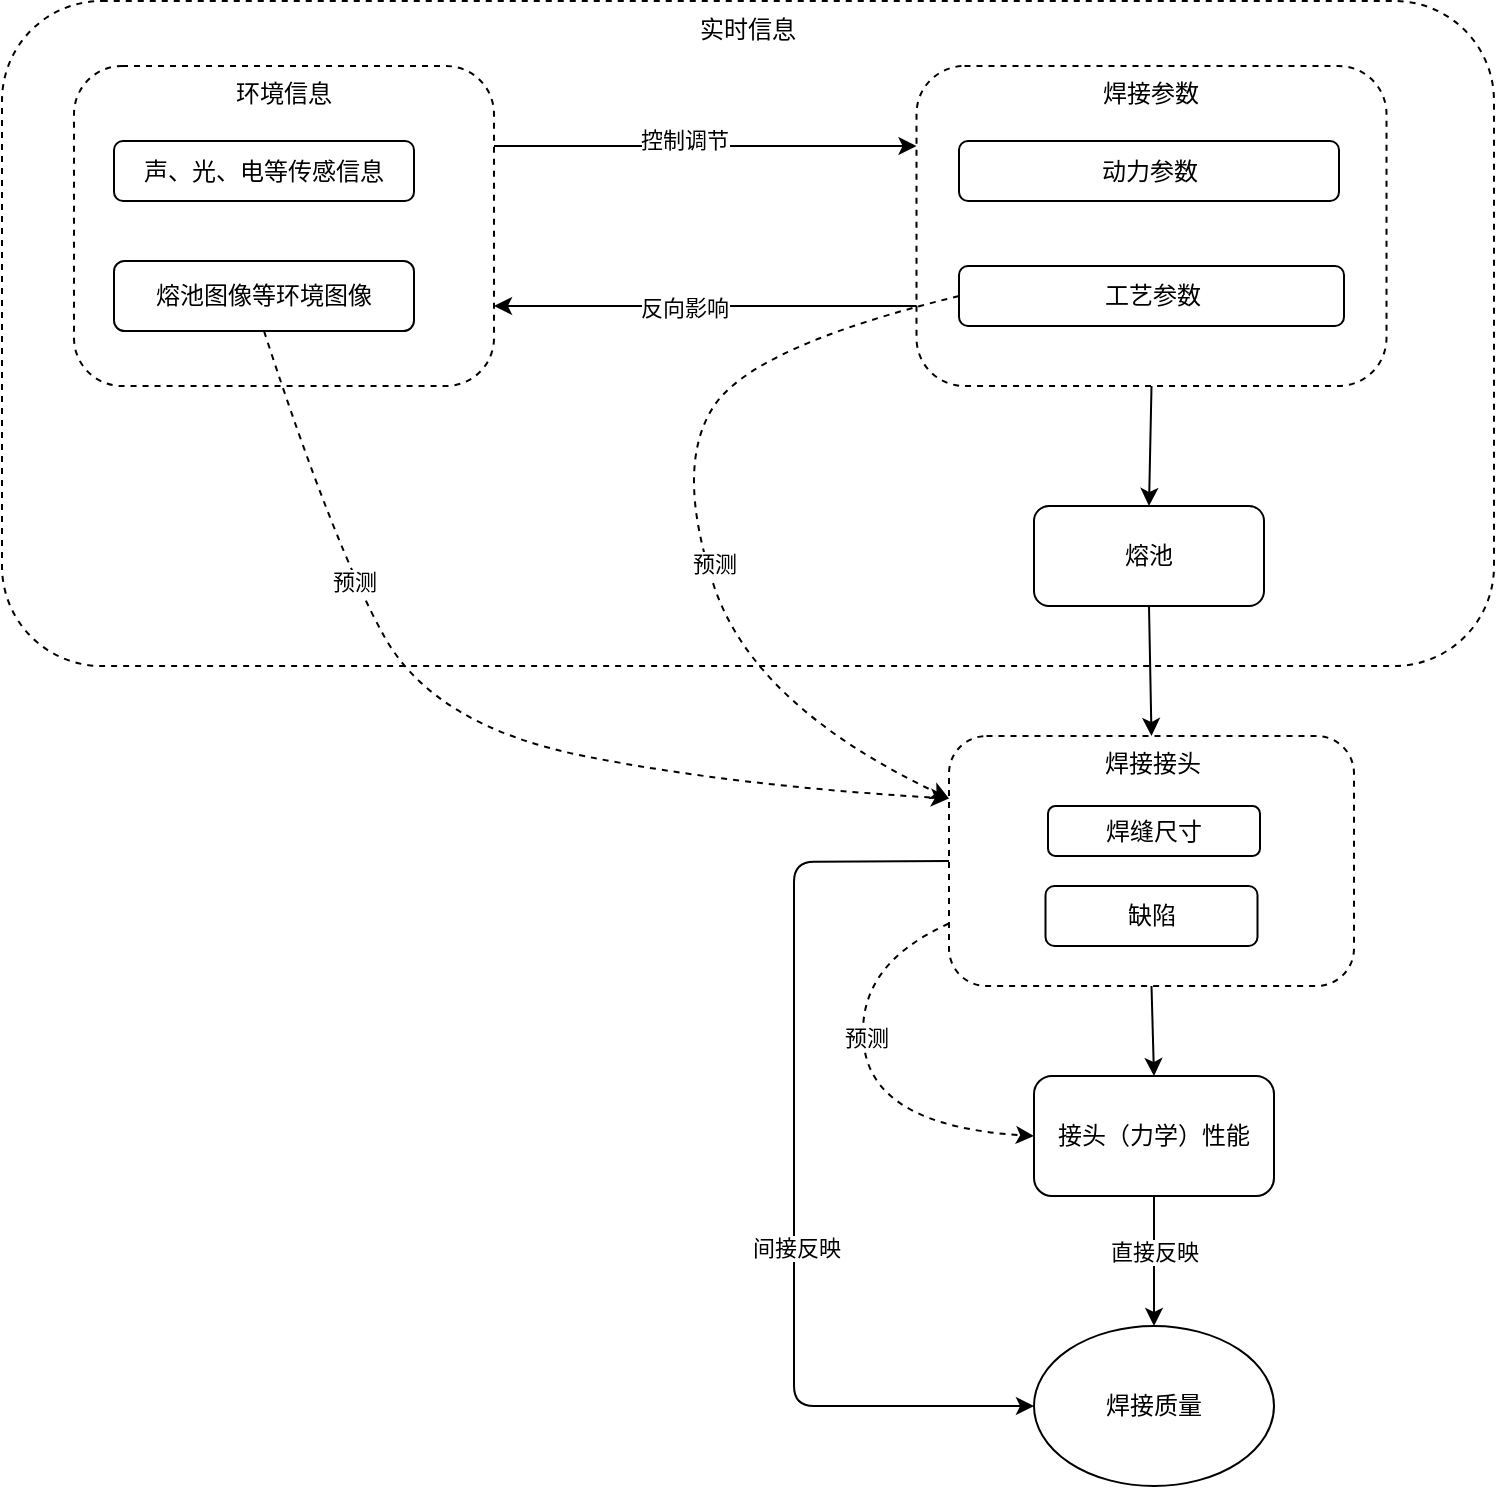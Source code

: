 <mxfile version="13.1.3" type="device"><diagram id="C5RBs43oDa-KdzZeNtuy" name="Page-1"><mxGraphModel dx="1422" dy="745" grid="1" gridSize="10" guides="1" tooltips="1" connect="1" arrows="1" fold="1" page="1" pageScale="1" pageWidth="827" pageHeight="1169" math="0" shadow="0"><root><mxCell id="WIyWlLk6GJQsqaUBKTNV-0"/><mxCell id="WIyWlLk6GJQsqaUBKTNV-1" parent="WIyWlLk6GJQsqaUBKTNV-0"/><mxCell id="bJIwetjEtn-qmeGmbCKO-25" value="实时信息" style="rounded=1;whiteSpace=wrap;html=1;horizontal=1;verticalAlign=top;labelBackgroundColor=none;labelBorderColor=none;gradientColor=none;fillColor=#ffffff;dashed=1;" parent="WIyWlLk6GJQsqaUBKTNV-1" vertex="1"><mxGeometry x="44" y="17.5" width="746" height="332.5" as="geometry"/></mxCell><mxCell id="WIyWlLk6GJQsqaUBKTNV-3" value="环境信息" style="rounded=1;whiteSpace=wrap;html=1;fontSize=12;glass=0;strokeWidth=1;shadow=0;dashed=1;horizontal=1;verticalAlign=top;" parent="WIyWlLk6GJQsqaUBKTNV-1" vertex="1"><mxGeometry x="80" y="50" width="210" height="160" as="geometry"/></mxCell><mxCell id="bJIwetjEtn-qmeGmbCKO-0" value="焊接参数" style="rounded=1;whiteSpace=wrap;html=1;shadow=0;strokeWidth=1;glass=0;dashed=1;horizontal=1;verticalAlign=top;" parent="WIyWlLk6GJQsqaUBKTNV-1" vertex="1"><mxGeometry x="501.25" y="50" width="235" height="160" as="geometry"/></mxCell><mxCell id="bJIwetjEtn-qmeGmbCKO-1" value="熔池" style="rounded=1;whiteSpace=wrap;html=1;" parent="WIyWlLk6GJQsqaUBKTNV-1" vertex="1"><mxGeometry x="560" y="270" width="115" height="50" as="geometry"/></mxCell><mxCell id="bJIwetjEtn-qmeGmbCKO-3" value="焊接接头" style="rounded=1;whiteSpace=wrap;html=1;dashed=1;horizontal=1;verticalAlign=top;" parent="WIyWlLk6GJQsqaUBKTNV-1" vertex="1"><mxGeometry x="517.5" y="385" width="202.5" height="125" as="geometry"/></mxCell><mxCell id="bJIwetjEtn-qmeGmbCKO-4" value="接头（力学）性能" style="rounded=1;whiteSpace=wrap;html=1;" parent="WIyWlLk6GJQsqaUBKTNV-1" vertex="1"><mxGeometry x="560" y="555" width="120" height="60" as="geometry"/></mxCell><mxCell id="bJIwetjEtn-qmeGmbCKO-6" value="" style="endArrow=classic;html=1;exitX=1;exitY=0.25;exitDx=0;exitDy=0;entryX=0;entryY=0.25;entryDx=0;entryDy=0;" parent="WIyWlLk6GJQsqaUBKTNV-1" source="WIyWlLk6GJQsqaUBKTNV-3" target="bJIwetjEtn-qmeGmbCKO-0" edge="1"><mxGeometry width="50" height="50" relative="1" as="geometry"><mxPoint x="340" y="210" as="sourcePoint"/><mxPoint x="390" y="160" as="targetPoint"/></mxGeometry></mxCell><mxCell id="bJIwetjEtn-qmeGmbCKO-10" value="控制调节" style="edgeLabel;html=1;align=center;verticalAlign=middle;resizable=0;points=[];" parent="bJIwetjEtn-qmeGmbCKO-6" vertex="1" connectable="0"><mxGeometry x="-0.22" y="3" relative="1" as="geometry"><mxPoint x="12" as="offset"/></mxGeometry></mxCell><mxCell id="bJIwetjEtn-qmeGmbCKO-9" value="" style="endArrow=classic;html=1;entryX=1;entryY=0.75;entryDx=0;entryDy=0;exitX=0;exitY=0.75;exitDx=0;exitDy=0;" parent="WIyWlLk6GJQsqaUBKTNV-1" source="bJIwetjEtn-qmeGmbCKO-0" target="WIyWlLk6GJQsqaUBKTNV-3" edge="1"><mxGeometry width="50" height="50" relative="1" as="geometry"><mxPoint x="390" y="410" as="sourcePoint"/><mxPoint x="440" y="360" as="targetPoint"/></mxGeometry></mxCell><mxCell id="bJIwetjEtn-qmeGmbCKO-11" value="反向影响" style="edgeLabel;html=1;align=center;verticalAlign=middle;resizable=0;points=[];" parent="bJIwetjEtn-qmeGmbCKO-9" vertex="1" connectable="0"><mxGeometry x="0.14" y="1" relative="1" as="geometry"><mxPoint x="4" as="offset"/></mxGeometry></mxCell><mxCell id="bJIwetjEtn-qmeGmbCKO-13" value="" style="endArrow=classic;html=1;exitX=0.5;exitY=1;exitDx=0;exitDy=0;entryX=0.5;entryY=0;entryDx=0;entryDy=0;" parent="WIyWlLk6GJQsqaUBKTNV-1" source="bJIwetjEtn-qmeGmbCKO-1" target="bJIwetjEtn-qmeGmbCKO-3" edge="1"><mxGeometry width="50" height="50" relative="1" as="geometry"><mxPoint x="390" y="410" as="sourcePoint"/><mxPoint x="440" y="360" as="targetPoint"/></mxGeometry></mxCell><mxCell id="bJIwetjEtn-qmeGmbCKO-14" value="" style="endArrow=classic;html=1;exitX=0.5;exitY=1;exitDx=0;exitDy=0;entryX=0.5;entryY=0;entryDx=0;entryDy=0;" parent="WIyWlLk6GJQsqaUBKTNV-1" source="bJIwetjEtn-qmeGmbCKO-3" target="bJIwetjEtn-qmeGmbCKO-4" edge="1"><mxGeometry width="50" height="50" relative="1" as="geometry"><mxPoint x="390" y="410" as="sourcePoint"/><mxPoint x="440" y="360" as="targetPoint"/></mxGeometry></mxCell><mxCell id="bJIwetjEtn-qmeGmbCKO-15" value="" style="endArrow=classic;html=1;exitX=0.5;exitY=1;exitDx=0;exitDy=0;entryX=0.5;entryY=0;entryDx=0;entryDy=0;" parent="WIyWlLk6GJQsqaUBKTNV-1" source="bJIwetjEtn-qmeGmbCKO-4" target="bJIwetjEtn-qmeGmbCKO-33" edge="1"><mxGeometry width="50" height="50" relative="1" as="geometry"><mxPoint x="390" y="410" as="sourcePoint"/><mxPoint x="620" y="650" as="targetPoint"/></mxGeometry></mxCell><mxCell id="bJIwetjEtn-qmeGmbCKO-34" value="直接反映" style="edgeLabel;html=1;align=center;verticalAlign=middle;resizable=0;points=[];" parent="bJIwetjEtn-qmeGmbCKO-15" vertex="1" connectable="0"><mxGeometry x="-0.528" y="1" relative="1" as="geometry"><mxPoint x="-1" y="11.98" as="offset"/></mxGeometry></mxCell><mxCell id="bJIwetjEtn-qmeGmbCKO-20" value="熔池图像等环境图像" style="rounded=1;whiteSpace=wrap;html=1;" parent="WIyWlLk6GJQsqaUBKTNV-1" vertex="1"><mxGeometry x="100" y="147.5" width="150" height="35" as="geometry"/></mxCell><mxCell id="bJIwetjEtn-qmeGmbCKO-21" value="声、光、电等传感信息" style="rounded=1;whiteSpace=wrap;html=1;" parent="WIyWlLk6GJQsqaUBKTNV-1" vertex="1"><mxGeometry x="100" y="87.5" width="150" height="30" as="geometry"/></mxCell><mxCell id="bJIwetjEtn-qmeGmbCKO-23" value="工艺参数" style="rounded=1;whiteSpace=wrap;html=1;" parent="WIyWlLk6GJQsqaUBKTNV-1" vertex="1"><mxGeometry x="522.5" y="150" width="192.5" height="30" as="geometry"/></mxCell><mxCell id="bJIwetjEtn-qmeGmbCKO-24" value="动力参数" style="rounded=1;whiteSpace=wrap;html=1;" parent="WIyWlLk6GJQsqaUBKTNV-1" vertex="1"><mxGeometry x="522.5" y="87.5" width="190" height="30" as="geometry"/></mxCell><mxCell id="bJIwetjEtn-qmeGmbCKO-27" style="edgeStyle=orthogonalEdgeStyle;rounded=0;orthogonalLoop=1;jettySize=auto;html=1;exitX=0.5;exitY=1;exitDx=0;exitDy=0;" parent="WIyWlLk6GJQsqaUBKTNV-1" source="bJIwetjEtn-qmeGmbCKO-25" target="bJIwetjEtn-qmeGmbCKO-25" edge="1"><mxGeometry relative="1" as="geometry"/></mxCell><mxCell id="bJIwetjEtn-qmeGmbCKO-30" value="" style="endArrow=classic;html=1;exitX=0.5;exitY=1;exitDx=0;exitDy=0;entryX=0.5;entryY=0;entryDx=0;entryDy=0;" parent="WIyWlLk6GJQsqaUBKTNV-1" source="bJIwetjEtn-qmeGmbCKO-0" target="bJIwetjEtn-qmeGmbCKO-1" edge="1"><mxGeometry width="50" height="50" relative="1" as="geometry"><mxPoint x="389" y="470" as="sourcePoint"/><mxPoint x="439" y="420" as="targetPoint"/></mxGeometry></mxCell><mxCell id="bJIwetjEtn-qmeGmbCKO-31" value="焊缝尺寸" style="rounded=1;whiteSpace=wrap;html=1;labelBackgroundColor=none;fillColor=#ffffff;gradientColor=none;" parent="WIyWlLk6GJQsqaUBKTNV-1" vertex="1"><mxGeometry x="567" y="420" width="106" height="25" as="geometry"/></mxCell><mxCell id="bJIwetjEtn-qmeGmbCKO-32" value="缺陷" style="rounded=1;whiteSpace=wrap;html=1;labelBackgroundColor=none;fillColor=#ffffff;gradientColor=none;" parent="WIyWlLk6GJQsqaUBKTNV-1" vertex="1"><mxGeometry x="565.75" y="460" width="106" height="30" as="geometry"/></mxCell><mxCell id="bJIwetjEtn-qmeGmbCKO-33" value="焊接质量" style="ellipse;whiteSpace=wrap;html=1;rounded=1;labelBackgroundColor=none;fillColor=#ffffff;gradientColor=none;" parent="WIyWlLk6GJQsqaUBKTNV-1" vertex="1"><mxGeometry x="560" y="680" width="120" height="80" as="geometry"/></mxCell><mxCell id="bJIwetjEtn-qmeGmbCKO-35" value="" style="endArrow=classic;html=1;exitX=0;exitY=0.5;exitDx=0;exitDy=0;entryX=0;entryY=0.5;entryDx=0;entryDy=0;" parent="WIyWlLk6GJQsqaUBKTNV-1" source="bJIwetjEtn-qmeGmbCKO-3" target="bJIwetjEtn-qmeGmbCKO-33" edge="1"><mxGeometry width="50" height="50" relative="1" as="geometry"><mxPoint x="390" y="490" as="sourcePoint"/><mxPoint x="460" y="720" as="targetPoint"/><Array as="points"><mxPoint x="440" y="448"/><mxPoint x="440" y="720"/></Array></mxGeometry></mxCell><mxCell id="bJIwetjEtn-qmeGmbCKO-36" value="间接反映" style="edgeLabel;html=1;align=center;verticalAlign=middle;resizable=0;points=[];" parent="bJIwetjEtn-qmeGmbCKO-35" vertex="1" connectable="0"><mxGeometry x="-0.001" y="1" relative="1" as="geometry"><mxPoint y="35.5" as="offset"/></mxGeometry></mxCell><mxCell id="bJIwetjEtn-qmeGmbCKO-39" value="" style="curved=1;endArrow=classic;html=1;entryX=0;entryY=0.25;entryDx=0;entryDy=0;exitX=0;exitY=0.5;exitDx=0;exitDy=0;dashed=1;" parent="WIyWlLk6GJQsqaUBKTNV-1" source="bJIwetjEtn-qmeGmbCKO-23" target="bJIwetjEtn-qmeGmbCKO-3" edge="1"><mxGeometry width="50" height="50" relative="1" as="geometry"><mxPoint x="360" y="360" as="sourcePoint"/><mxPoint x="440" y="340" as="targetPoint"/><Array as="points"><mxPoint x="420" y="190"/><mxPoint x="380" y="250"/><mxPoint x="420" y="370"/></Array></mxGeometry></mxCell><mxCell id="bJIwetjEtn-qmeGmbCKO-43" value="预测" style="edgeLabel;html=1;align=center;verticalAlign=middle;resizable=0;points=[];" parent="bJIwetjEtn-qmeGmbCKO-39" vertex="1" connectable="0"><mxGeometry x="0.114" y="3" relative="1" as="geometry"><mxPoint as="offset"/></mxGeometry></mxCell><mxCell id="bJIwetjEtn-qmeGmbCKO-40" value="" style="curved=1;endArrow=classic;html=1;dashed=1;exitX=0.5;exitY=1;exitDx=0;exitDy=0;entryX=0;entryY=0.25;entryDx=0;entryDy=0;" parent="WIyWlLk6GJQsqaUBKTNV-1" source="bJIwetjEtn-qmeGmbCKO-20" target="bJIwetjEtn-qmeGmbCKO-3" edge="1"><mxGeometry width="50" height="50" relative="1" as="geometry"><mxPoint x="390" y="390" as="sourcePoint"/><mxPoint x="440" y="340" as="targetPoint"/><Array as="points"><mxPoint x="210" y="290"/><mxPoint x="260" y="380"/><mxPoint x="410" y="410"/></Array></mxGeometry></mxCell><mxCell id="bJIwetjEtn-qmeGmbCKO-42" value="预测" style="edgeLabel;html=1;align=center;verticalAlign=middle;resizable=0;points=[];" parent="bJIwetjEtn-qmeGmbCKO-40" vertex="1" connectable="0"><mxGeometry x="-0.443" relative="1" as="geometry"><mxPoint as="offset"/></mxGeometry></mxCell><mxCell id="bJIwetjEtn-qmeGmbCKO-41" value="" style="curved=1;endArrow=classic;html=1;dashed=1;exitX=0;exitY=0.75;exitDx=0;exitDy=0;entryX=0;entryY=0.5;entryDx=0;entryDy=0;" parent="WIyWlLk6GJQsqaUBKTNV-1" source="bJIwetjEtn-qmeGmbCKO-3" target="bJIwetjEtn-qmeGmbCKO-4" edge="1"><mxGeometry width="50" height="50" relative="1" as="geometry"><mxPoint x="507.5" y="490" as="sourcePoint"/><mxPoint x="550" y="596.25" as="targetPoint"/><Array as="points"><mxPoint x="470" y="500"/><mxPoint x="480" y="580"/></Array></mxGeometry></mxCell><mxCell id="bJIwetjEtn-qmeGmbCKO-44" value="预测" style="edgeLabel;html=1;align=center;verticalAlign=middle;resizable=0;points=[];" parent="bJIwetjEtn-qmeGmbCKO-41" vertex="1" connectable="0"><mxGeometry x="-0.005" y="3" relative="1" as="geometry"><mxPoint x="-4.25" y="-17.9" as="offset"/></mxGeometry></mxCell></root></mxGraphModel></diagram></mxfile>